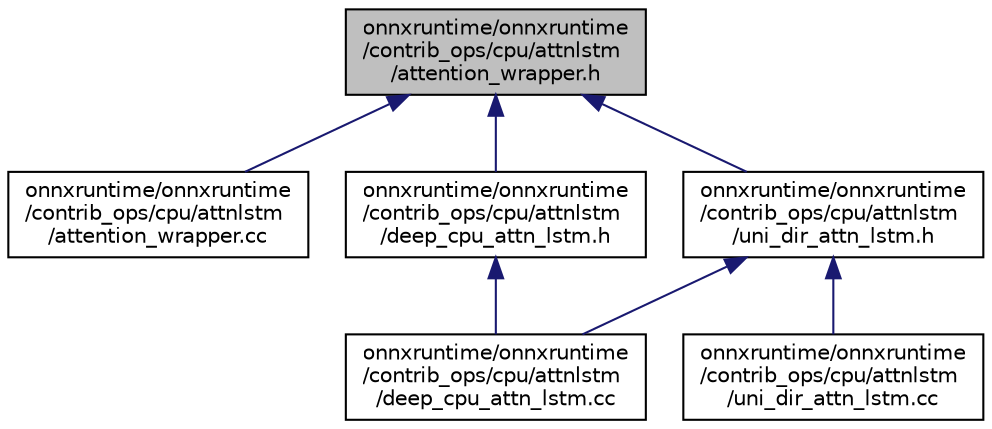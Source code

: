 digraph "onnxruntime/onnxruntime/contrib_ops/cpu/attnlstm/attention_wrapper.h"
{
  edge [fontname="Helvetica",fontsize="10",labelfontname="Helvetica",labelfontsize="10"];
  node [fontname="Helvetica",fontsize="10",shape=record];
  Node42 [label="onnxruntime/onnxruntime\l/contrib_ops/cpu/attnlstm\l/attention_wrapper.h",height=0.2,width=0.4,color="black", fillcolor="grey75", style="filled", fontcolor="black"];
  Node42 -> Node43 [dir="back",color="midnightblue",fontsize="10",style="solid"];
  Node43 [label="onnxruntime/onnxruntime\l/contrib_ops/cpu/attnlstm\l/attention_wrapper.cc",height=0.2,width=0.4,color="black", fillcolor="white", style="filled",URL="$attention__wrapper_8cc.html"];
  Node42 -> Node44 [dir="back",color="midnightblue",fontsize="10",style="solid"];
  Node44 [label="onnxruntime/onnxruntime\l/contrib_ops/cpu/attnlstm\l/deep_cpu_attn_lstm.h",height=0.2,width=0.4,color="black", fillcolor="white", style="filled",URL="$deep__cpu__attn__lstm_8h.html"];
  Node44 -> Node45 [dir="back",color="midnightblue",fontsize="10",style="solid"];
  Node45 [label="onnxruntime/onnxruntime\l/contrib_ops/cpu/attnlstm\l/deep_cpu_attn_lstm.cc",height=0.2,width=0.4,color="black", fillcolor="white", style="filled",URL="$deep__cpu__attn__lstm_8cc.html"];
  Node42 -> Node46 [dir="back",color="midnightblue",fontsize="10",style="solid"];
  Node46 [label="onnxruntime/onnxruntime\l/contrib_ops/cpu/attnlstm\l/uni_dir_attn_lstm.h",height=0.2,width=0.4,color="black", fillcolor="white", style="filled",URL="$uni__dir__attn__lstm_8h.html"];
  Node46 -> Node45 [dir="back",color="midnightblue",fontsize="10",style="solid"];
  Node46 -> Node47 [dir="back",color="midnightblue",fontsize="10",style="solid"];
  Node47 [label="onnxruntime/onnxruntime\l/contrib_ops/cpu/attnlstm\l/uni_dir_attn_lstm.cc",height=0.2,width=0.4,color="black", fillcolor="white", style="filled",URL="$uni__dir__attn__lstm_8cc.html"];
}

